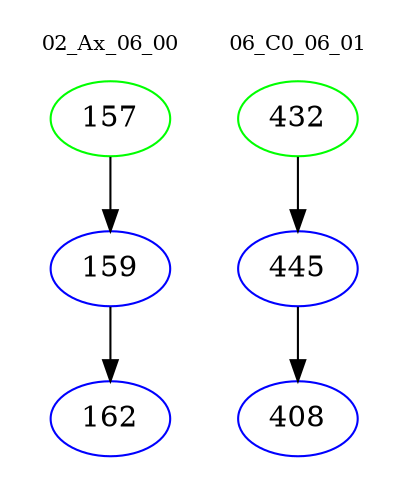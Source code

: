 digraph{
subgraph cluster_0 {
color = white
label = "02_Ax_06_00";
fontsize=10;
T0_157 [label="157", color="green"]
T0_157 -> T0_159 [color="black"]
T0_159 [label="159", color="blue"]
T0_159 -> T0_162 [color="black"]
T0_162 [label="162", color="blue"]
}
subgraph cluster_1 {
color = white
label = "06_C0_06_01";
fontsize=10;
T1_432 [label="432", color="green"]
T1_432 -> T1_445 [color="black"]
T1_445 [label="445", color="blue"]
T1_445 -> T1_408 [color="black"]
T1_408 [label="408", color="blue"]
}
}
